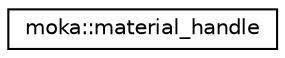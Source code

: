 digraph "Graphical Class Hierarchy"
{
 // LATEX_PDF_SIZE
  edge [fontname="Helvetica",fontsize="10",labelfontname="Helvetica",labelfontsize="10"];
  node [fontname="Helvetica",fontsize="10",shape=record];
  rankdir="LR";
  Node0 [label="moka::material_handle",height=0.2,width=0.4,color="black", fillcolor="white", style="filled",URL="$structmoka_1_1material__handle.html",tooltip="A unique identifier for a material."];
}
